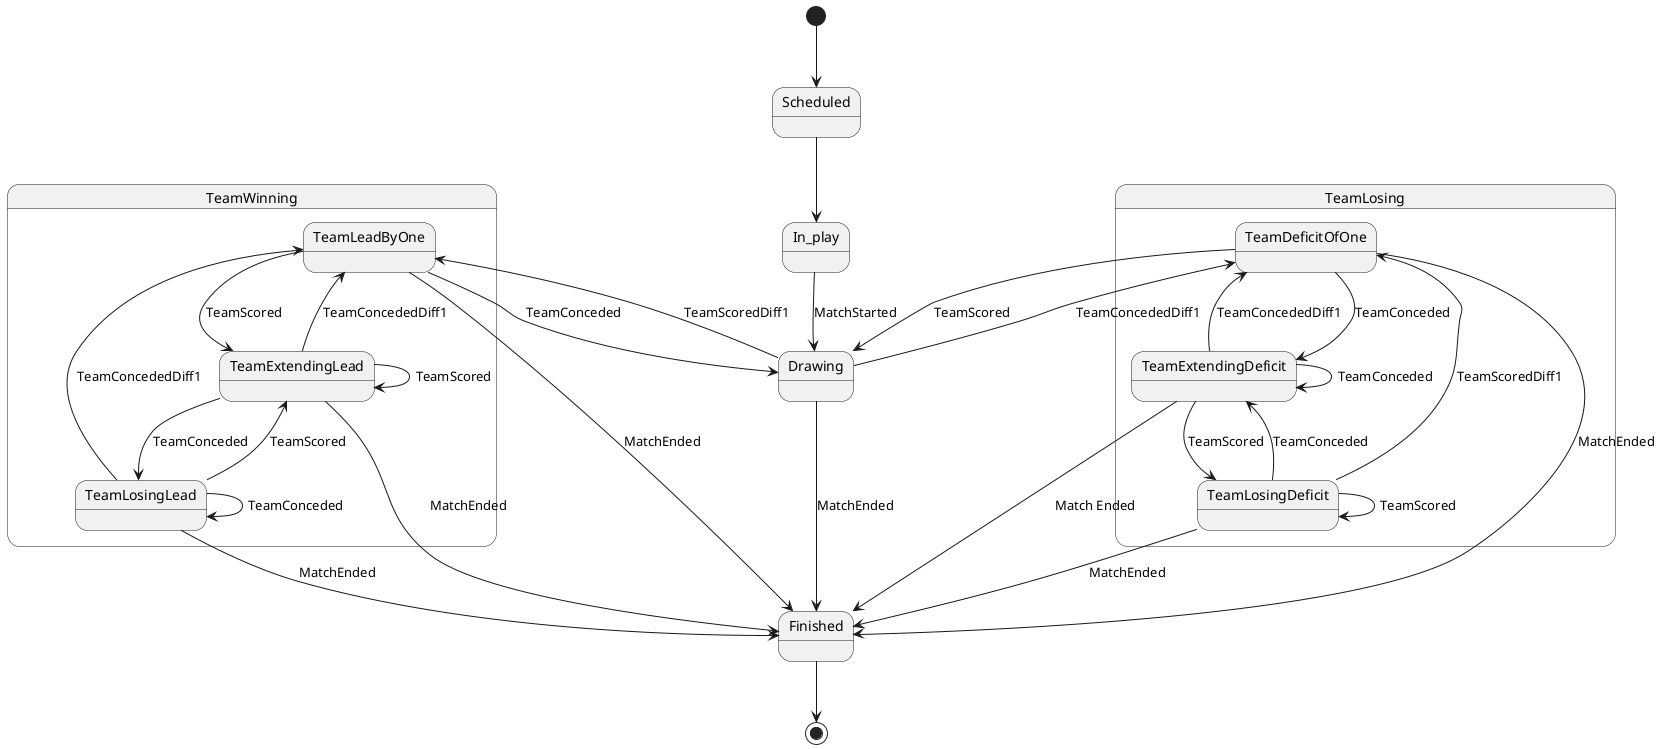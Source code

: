 @startuml MatchStateMachine
[*] --> Scheduled
Scheduled --> In_play
In_play --> Drawing: MatchStarted

Drawing --> Finished: MatchEnded

state TeamWinning {
    Drawing --> TeamLeadByOne: TeamScoredDiff1
    
    TeamLeadByOne --> Drawing: TeamConceded
    TeamLeadByOne --> TeamExtendingLead: TeamScored
    TeamLeadByOne --> Finished: MatchEnded

    TeamExtendingLead --> TeamLeadByOne: TeamConcededDiff1
    TeamExtendingLead --> TeamLosingLead: TeamConceded
    TeamExtendingLead --> TeamExtendingLead: TeamScored
    TeamExtendingLead --> Finished: MatchEnded

    TeamLosingLead --> TeamLeadByOne: TeamConcededDiff1
    TeamLosingLead --> TeamLosingLead: TeamConceded
    TeamLosingLead --> TeamExtendingLead: TeamScored
    TeamLosingLead --> Finished: MatchEnded
}

state TeamLosing {
    Drawing --> TeamDeficitOfOne: TeamConcededDiff1
    
    TeamDeficitOfOne --> Drawing: TeamScored
    TeamDeficitOfOne --> TeamExtendingDeficit: TeamConceded
    TeamDeficitOfOne --> Finished: MatchEnded

    TeamExtendingDeficit --> TeamLosingDeficit: TeamScored
    TeamExtendingDeficit --> TeamDeficitOfOne: TeamConcededDiff1
    TeamExtendingDeficit --> TeamExtendingDeficit: TeamConceded
    TeamExtendingDeficit --> Finished: Match Ended

    TeamLosingDeficit --> TeamDeficitOfOne: TeamScoredDiff1
    TeamLosingDeficit --> TeamLosingDeficit: TeamScored
    TeamLosingDeficit --> TeamExtendingDeficit: TeamConceded
    TeamLosingDeficit --> Finished: MatchEnded
}

Finished --> [*]
@enduml
